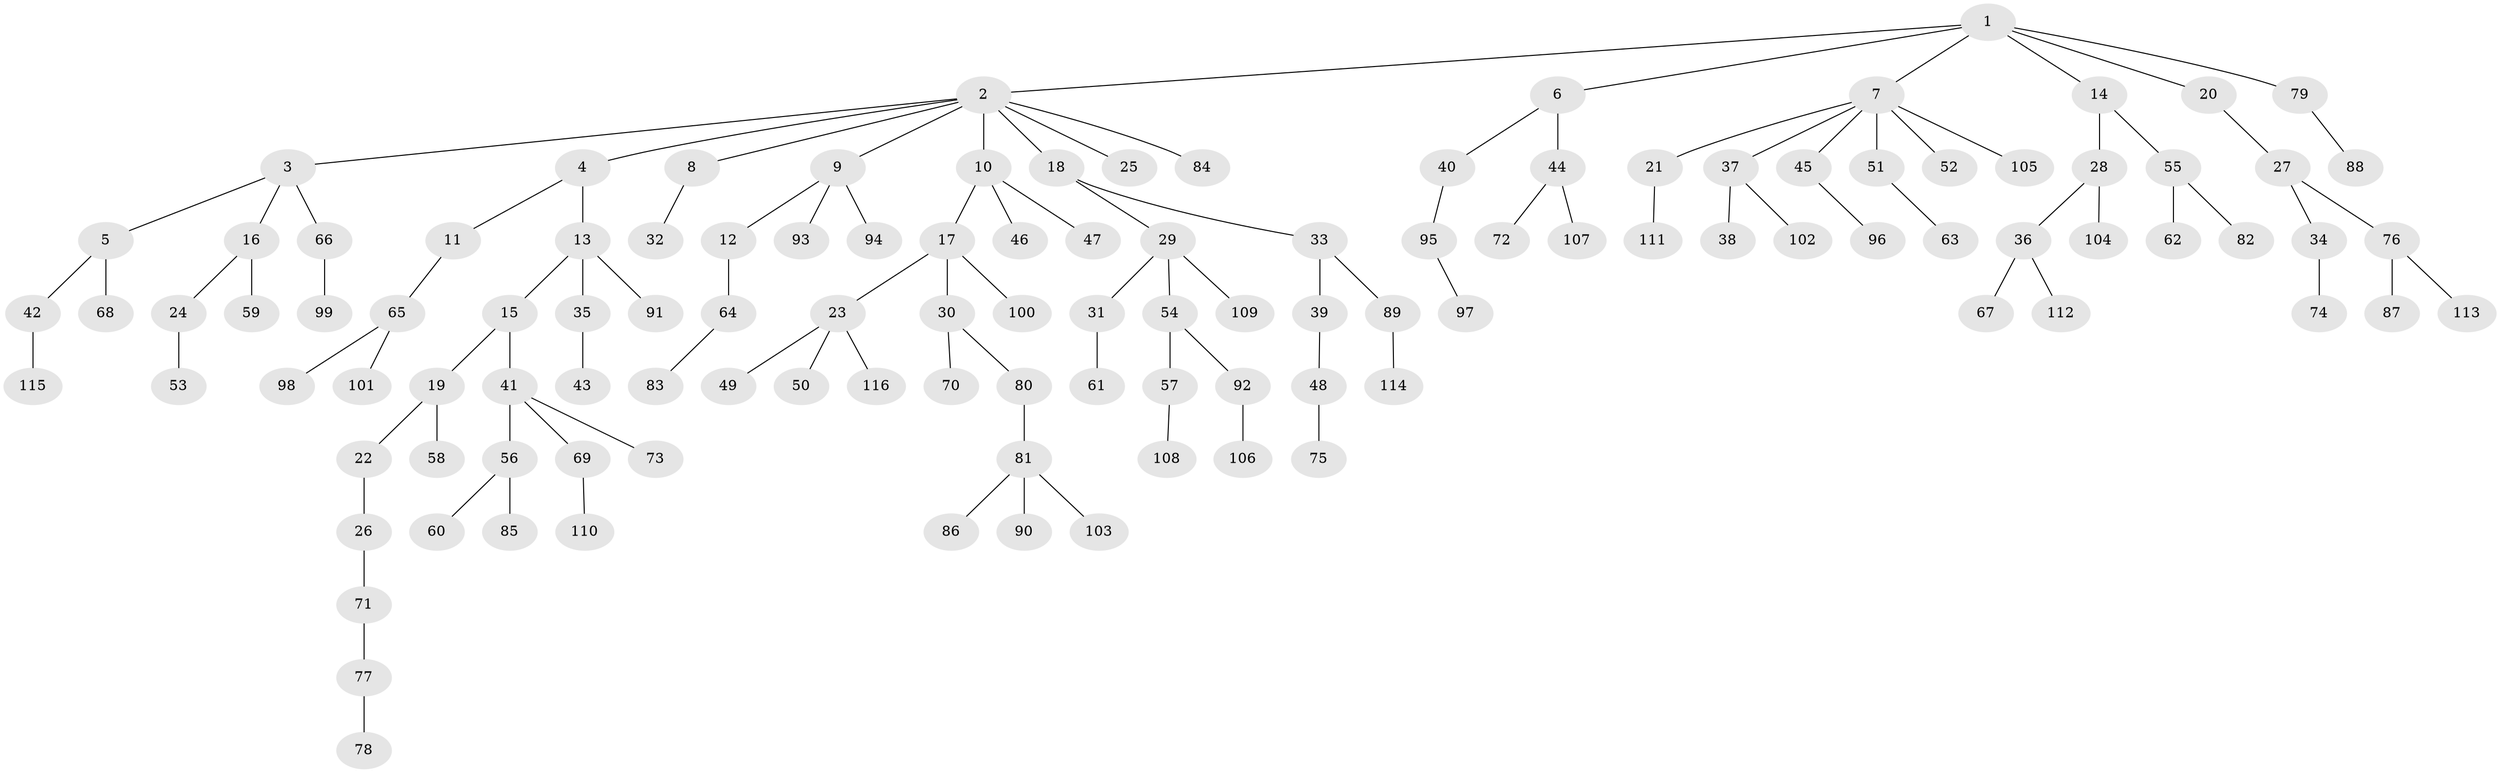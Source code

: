 // Generated by graph-tools (version 1.1) at 2025/50/03/09/25 03:50:22]
// undirected, 116 vertices, 115 edges
graph export_dot {
graph [start="1"]
  node [color=gray90,style=filled];
  1;
  2;
  3;
  4;
  5;
  6;
  7;
  8;
  9;
  10;
  11;
  12;
  13;
  14;
  15;
  16;
  17;
  18;
  19;
  20;
  21;
  22;
  23;
  24;
  25;
  26;
  27;
  28;
  29;
  30;
  31;
  32;
  33;
  34;
  35;
  36;
  37;
  38;
  39;
  40;
  41;
  42;
  43;
  44;
  45;
  46;
  47;
  48;
  49;
  50;
  51;
  52;
  53;
  54;
  55;
  56;
  57;
  58;
  59;
  60;
  61;
  62;
  63;
  64;
  65;
  66;
  67;
  68;
  69;
  70;
  71;
  72;
  73;
  74;
  75;
  76;
  77;
  78;
  79;
  80;
  81;
  82;
  83;
  84;
  85;
  86;
  87;
  88;
  89;
  90;
  91;
  92;
  93;
  94;
  95;
  96;
  97;
  98;
  99;
  100;
  101;
  102;
  103;
  104;
  105;
  106;
  107;
  108;
  109;
  110;
  111;
  112;
  113;
  114;
  115;
  116;
  1 -- 2;
  1 -- 6;
  1 -- 7;
  1 -- 14;
  1 -- 20;
  1 -- 79;
  2 -- 3;
  2 -- 4;
  2 -- 8;
  2 -- 9;
  2 -- 10;
  2 -- 18;
  2 -- 25;
  2 -- 84;
  3 -- 5;
  3 -- 16;
  3 -- 66;
  4 -- 11;
  4 -- 13;
  5 -- 42;
  5 -- 68;
  6 -- 40;
  6 -- 44;
  7 -- 21;
  7 -- 37;
  7 -- 45;
  7 -- 51;
  7 -- 52;
  7 -- 105;
  8 -- 32;
  9 -- 12;
  9 -- 93;
  9 -- 94;
  10 -- 17;
  10 -- 46;
  10 -- 47;
  11 -- 65;
  12 -- 64;
  13 -- 15;
  13 -- 35;
  13 -- 91;
  14 -- 28;
  14 -- 55;
  15 -- 19;
  15 -- 41;
  16 -- 24;
  16 -- 59;
  17 -- 23;
  17 -- 30;
  17 -- 100;
  18 -- 29;
  18 -- 33;
  19 -- 22;
  19 -- 58;
  20 -- 27;
  21 -- 111;
  22 -- 26;
  23 -- 49;
  23 -- 50;
  23 -- 116;
  24 -- 53;
  26 -- 71;
  27 -- 34;
  27 -- 76;
  28 -- 36;
  28 -- 104;
  29 -- 31;
  29 -- 54;
  29 -- 109;
  30 -- 70;
  30 -- 80;
  31 -- 61;
  33 -- 39;
  33 -- 89;
  34 -- 74;
  35 -- 43;
  36 -- 67;
  36 -- 112;
  37 -- 38;
  37 -- 102;
  39 -- 48;
  40 -- 95;
  41 -- 56;
  41 -- 69;
  41 -- 73;
  42 -- 115;
  44 -- 72;
  44 -- 107;
  45 -- 96;
  48 -- 75;
  51 -- 63;
  54 -- 57;
  54 -- 92;
  55 -- 62;
  55 -- 82;
  56 -- 60;
  56 -- 85;
  57 -- 108;
  64 -- 83;
  65 -- 98;
  65 -- 101;
  66 -- 99;
  69 -- 110;
  71 -- 77;
  76 -- 87;
  76 -- 113;
  77 -- 78;
  79 -- 88;
  80 -- 81;
  81 -- 86;
  81 -- 90;
  81 -- 103;
  89 -- 114;
  92 -- 106;
  95 -- 97;
}
